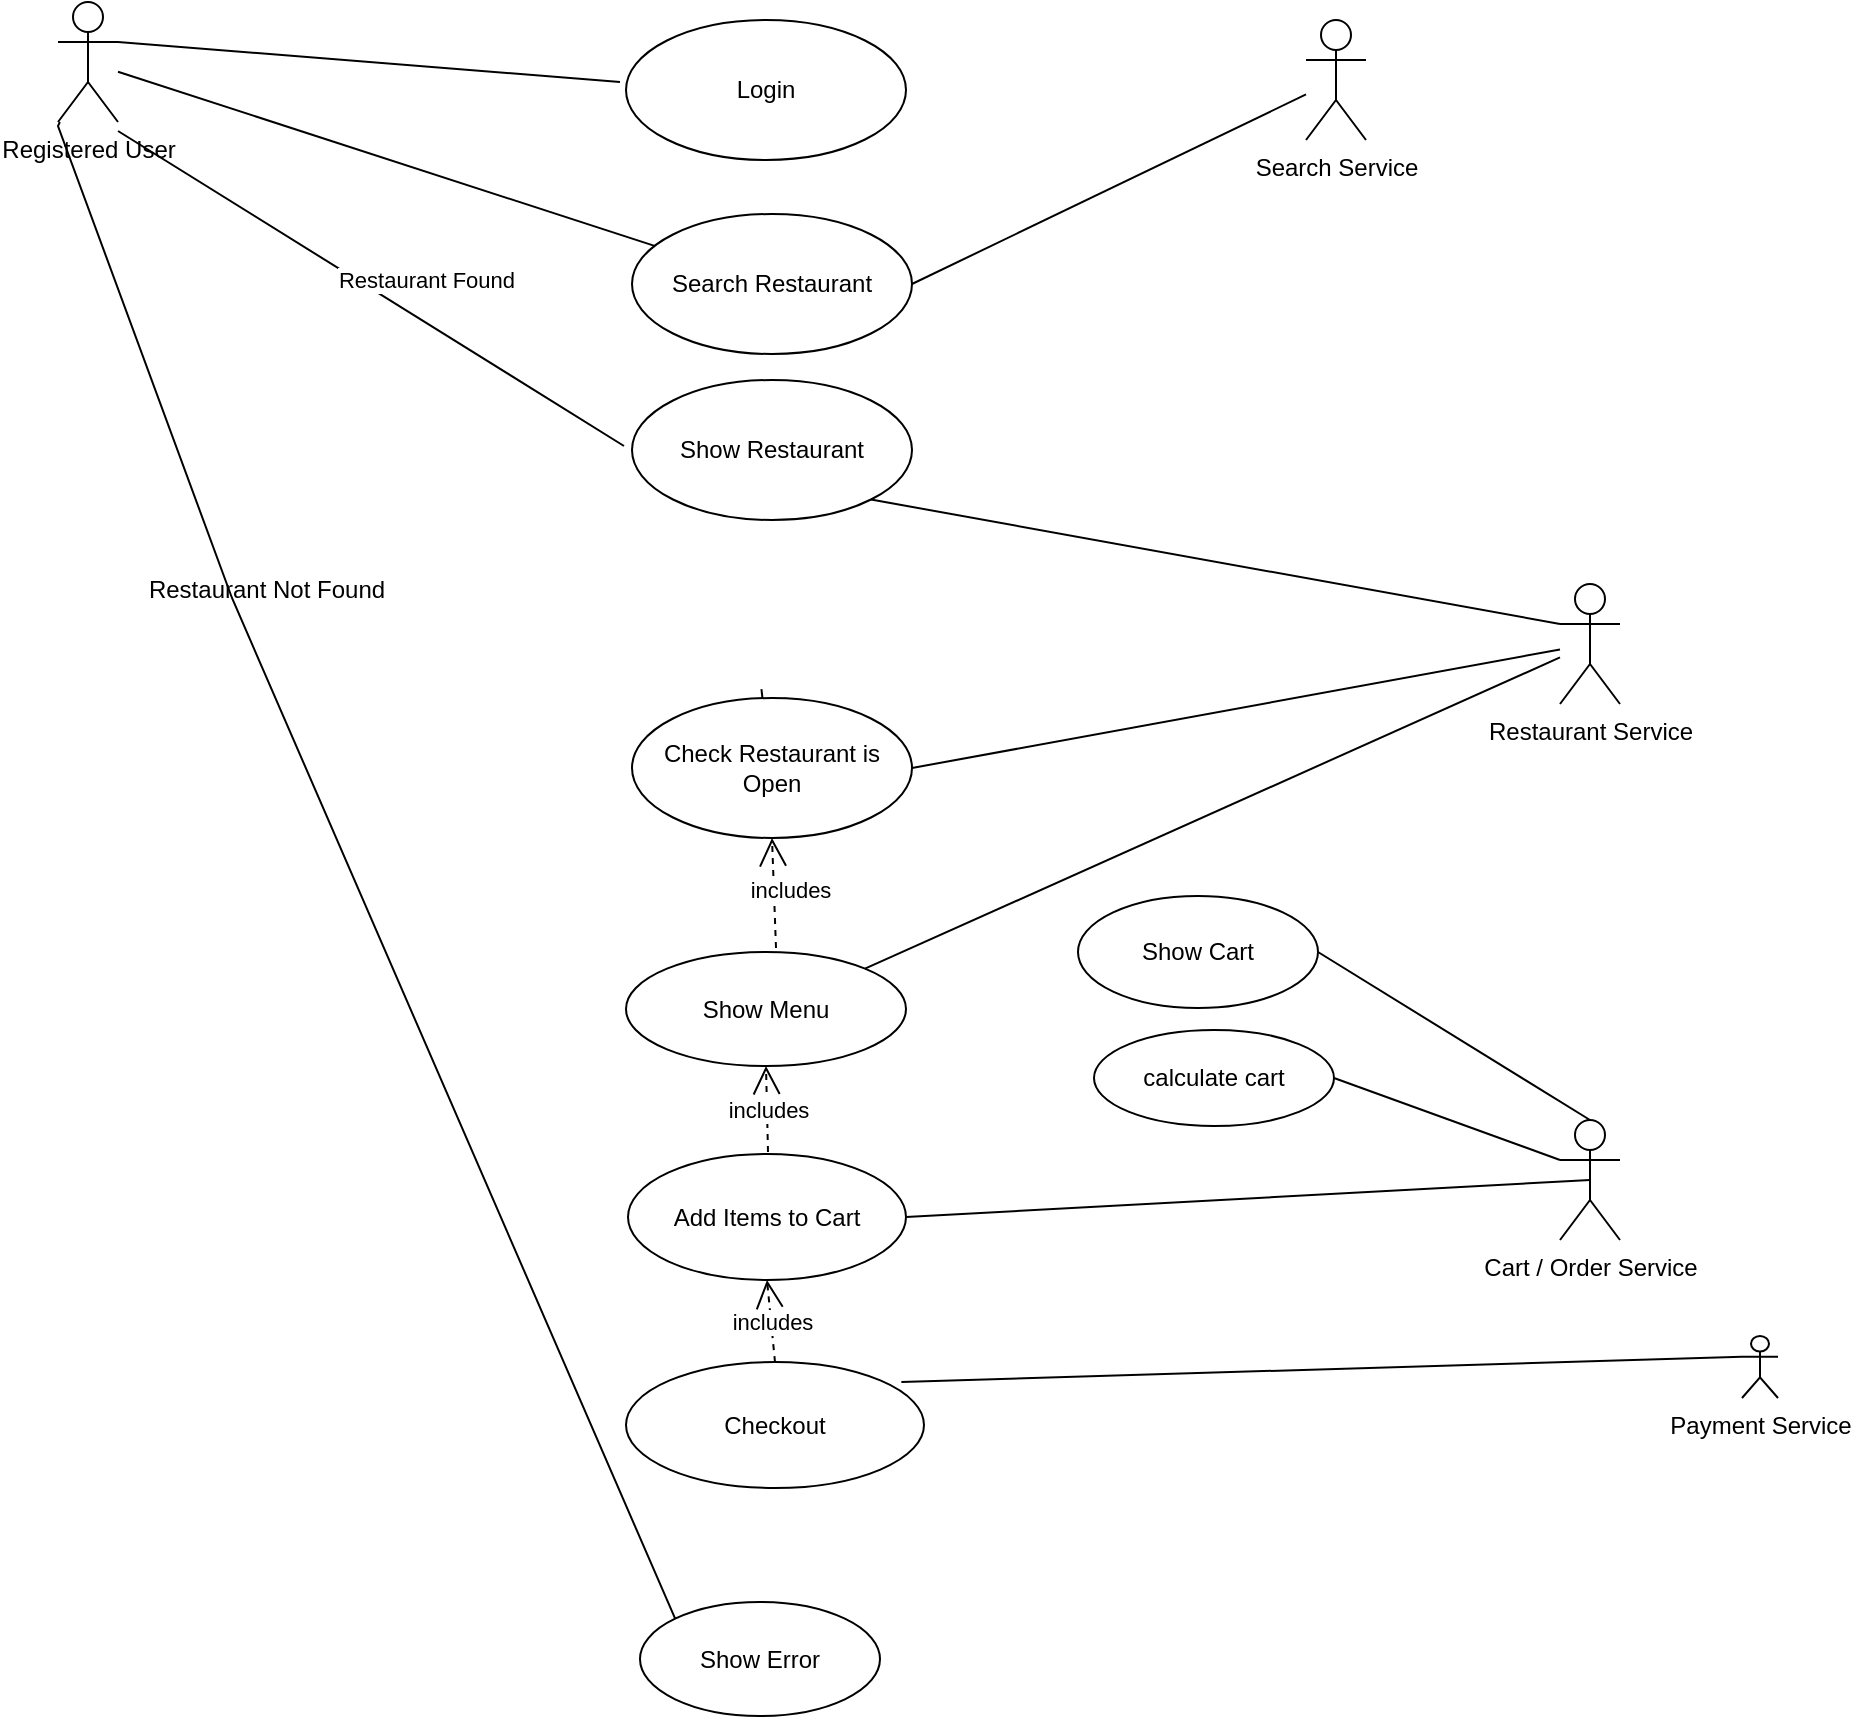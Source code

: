 <mxfile version="20.2.8" type="github">
  <diagram id="Gc56okPIPnoX1KRrJZP3" name="Page-2">
    <mxGraphModel dx="1632" dy="394" grid="0" gridSize="10" guides="1" tooltips="1" connect="1" arrows="1" fold="1" page="1" pageScale="1" pageWidth="850" pageHeight="1100" math="0" shadow="0">
      <root>
        <mxCell id="0" />
        <mxCell id="1" parent="0" />
        <mxCell id="q2nArMllGaRogXJ_JWfW-6" value="Registered User" style="shape=umlActor;verticalLabelPosition=bottom;verticalAlign=top;html=1;" vertex="1" parent="1">
          <mxGeometry x="-794" y="81" width="30" height="60" as="geometry" />
        </mxCell>
        <mxCell id="q2nArMllGaRogXJ_JWfW-7" value="Login" style="ellipse;whiteSpace=wrap;html=1;" vertex="1" parent="1">
          <mxGeometry x="-510" y="90" width="140" height="70" as="geometry" />
        </mxCell>
        <mxCell id="q2nArMllGaRogXJ_JWfW-8" value="Search Service" style="shape=umlActor;verticalLabelPosition=bottom;verticalAlign=top;html=1;" vertex="1" parent="1">
          <mxGeometry x="-170" y="90" width="30" height="60" as="geometry" />
        </mxCell>
        <mxCell id="q2nArMllGaRogXJ_JWfW-13" value="Search Restaurant" style="ellipse;whiteSpace=wrap;html=1;" vertex="1" parent="1">
          <mxGeometry x="-507" y="187" width="140" height="70" as="geometry" />
        </mxCell>
        <mxCell id="q2nArMllGaRogXJ_JWfW-14" value="Show Restaurant" style="ellipse;whiteSpace=wrap;html=1;" vertex="1" parent="1">
          <mxGeometry x="-507" y="270" width="140" height="70" as="geometry" />
        </mxCell>
        <mxCell id="q2nArMllGaRogXJ_JWfW-21" value="" style="endArrow=none;html=1;rounded=0;entryX=1;entryY=0.5;entryDx=0;entryDy=0;" edge="1" parent="1" source="q2nArMllGaRogXJ_JWfW-8" target="q2nArMllGaRogXJ_JWfW-13">
          <mxGeometry width="50" height="50" relative="1" as="geometry">
            <mxPoint x="-233" y="240" as="sourcePoint" />
            <mxPoint x="-312" y="204" as="targetPoint" />
            <Array as="points" />
          </mxGeometry>
        </mxCell>
        <mxCell id="q2nArMllGaRogXJ_JWfW-22" value="" style="endArrow=none;html=1;rounded=0;" edge="1" parent="1" source="q2nArMllGaRogXJ_JWfW-6" target="q2nArMllGaRogXJ_JWfW-13">
          <mxGeometry width="50" height="50" relative="1" as="geometry">
            <mxPoint x="-494" y="287" as="sourcePoint" />
            <mxPoint x="-444" y="237" as="targetPoint" />
            <Array as="points" />
          </mxGeometry>
        </mxCell>
        <mxCell id="q2nArMllGaRogXJ_JWfW-24" value="" style="endArrow=none;html=1;rounded=0;exitX=1;exitY=0.333;exitDx=0;exitDy=0;exitPerimeter=0;" edge="1" parent="1" source="q2nArMllGaRogXJ_JWfW-6">
          <mxGeometry width="50" height="50" relative="1" as="geometry">
            <mxPoint x="-669" y="123" as="sourcePoint" />
            <mxPoint x="-513" y="121" as="targetPoint" />
          </mxGeometry>
        </mxCell>
        <mxCell id="q2nArMllGaRogXJ_JWfW-28" value="Show Menu" style="ellipse;whiteSpace=wrap;html=1;" vertex="1" parent="1">
          <mxGeometry x="-510" y="556" width="140" height="57" as="geometry" />
        </mxCell>
        <mxCell id="q2nArMllGaRogXJ_JWfW-29" value="Restaurant Service" style="shape=umlActor;verticalLabelPosition=bottom;verticalAlign=top;html=1;" vertex="1" parent="1">
          <mxGeometry x="-43" y="372" width="30" height="60" as="geometry" />
        </mxCell>
        <mxCell id="q2nArMllGaRogXJ_JWfW-31" value="includes" style="endArrow=open;endSize=12;dashed=1;html=1;rounded=0;exitX=0.5;exitY=0;exitDx=0;exitDy=0;startArrow=none;" edge="1" parent="1" source="q2nArMllGaRogXJ_JWfW-26">
          <mxGeometry width="160" relative="1" as="geometry">
            <mxPoint x="-441" y="477" as="sourcePoint" />
            <mxPoint x="-441" y="440" as="targetPoint" />
            <Array as="points" />
          </mxGeometry>
        </mxCell>
        <mxCell id="q2nArMllGaRogXJ_JWfW-26" value="Check Restaurant is Open" style="ellipse;whiteSpace=wrap;html=1;" vertex="1" parent="1">
          <mxGeometry x="-507" y="429" width="140" height="70" as="geometry" />
        </mxCell>
        <mxCell id="q2nArMllGaRogXJ_JWfW-33" value="" style="endArrow=none;html=1;rounded=0;exitX=1;exitY=0.5;exitDx=0;exitDy=0;" edge="1" parent="1" source="q2nArMllGaRogXJ_JWfW-26" target="q2nArMllGaRogXJ_JWfW-29">
          <mxGeometry width="50" height="50" relative="1" as="geometry">
            <mxPoint x="-494" y="369" as="sourcePoint" />
            <mxPoint x="-444" y="319" as="targetPoint" />
            <Array as="points" />
          </mxGeometry>
        </mxCell>
        <mxCell id="q2nArMllGaRogXJ_JWfW-34" value="Show Error" style="ellipse;whiteSpace=wrap;html=1;" vertex="1" parent="1">
          <mxGeometry x="-503" y="881" width="120" height="57" as="geometry" />
        </mxCell>
        <mxCell id="q2nArMllGaRogXJ_JWfW-35" value="" style="endArrow=none;html=1;rounded=0;exitX=0;exitY=0;exitDx=0;exitDy=0;" edge="1" parent="1" source="q2nArMllGaRogXJ_JWfW-34" target="q2nArMllGaRogXJ_JWfW-6">
          <mxGeometry width="50" height="50" relative="1" as="geometry">
            <mxPoint x="-469" y="1063" as="sourcePoint" />
            <mxPoint x="-444" y="319" as="targetPoint" />
            <Array as="points">
              <mxPoint x="-707" y="379" />
              <mxPoint x="-794" y="143" />
            </Array>
          </mxGeometry>
        </mxCell>
        <mxCell id="q2nArMllGaRogXJ_JWfW-36" value="" style="endArrow=none;html=1;rounded=0;" edge="1" parent="1">
          <mxGeometry width="50" height="50" relative="1" as="geometry">
            <mxPoint x="-511" y="303" as="sourcePoint" />
            <mxPoint x="-764" y="145.5" as="targetPoint" />
          </mxGeometry>
        </mxCell>
        <mxCell id="q2nArMllGaRogXJ_JWfW-37" value="Restaurant Found" style="edgeLabel;html=1;align=center;verticalAlign=middle;resizable=0;points=[];rotation=0;" vertex="1" connectable="0" parent="q2nArMllGaRogXJ_JWfW-36">
          <mxGeometry x="0.154" y="1" relative="1" as="geometry">
            <mxPoint x="47" y="7" as="offset" />
          </mxGeometry>
        </mxCell>
        <mxCell id="q2nArMllGaRogXJ_JWfW-38" value="includes" style="endArrow=open;endSize=12;dashed=1;html=1;rounded=0;entryX=0.5;entryY=1;entryDx=0;entryDy=0;" edge="1" parent="1" target="q2nArMllGaRogXJ_JWfW-26">
          <mxGeometry x="0.044" y="-8" width="160" relative="1" as="geometry">
            <mxPoint x="-435" y="554" as="sourcePoint" />
            <mxPoint x="-389" y="430" as="targetPoint" />
            <mxPoint as="offset" />
          </mxGeometry>
        </mxCell>
        <mxCell id="q2nArMllGaRogXJ_JWfW-39" value="Restaurant Not Found" style="text;html=1;align=center;verticalAlign=middle;resizable=0;points=[];autosize=1;strokeColor=none;fillColor=none;" vertex="1" parent="1">
          <mxGeometry x="-758" y="362" width="136" height="26" as="geometry" />
        </mxCell>
        <mxCell id="q2nArMllGaRogXJ_JWfW-40" value="" style="endArrow=none;html=1;rounded=0;exitX=1;exitY=0;exitDx=0;exitDy=0;" edge="1" parent="1" source="q2nArMllGaRogXJ_JWfW-28" target="q2nArMllGaRogXJ_JWfW-29">
          <mxGeometry width="50" height="50" relative="1" as="geometry">
            <mxPoint x="-494" y="573" as="sourcePoint" />
            <mxPoint x="-191" y="425" as="targetPoint" />
          </mxGeometry>
        </mxCell>
        <mxCell id="q2nArMllGaRogXJ_JWfW-41" value="Payment Service" style="shape=umlActor;verticalLabelPosition=bottom;verticalAlign=top;html=1;outlineConnect=0;" vertex="1" parent="1">
          <mxGeometry x="48" y="748" width="18" height="31" as="geometry" />
        </mxCell>
        <mxCell id="q2nArMllGaRogXJ_JWfW-43" value="Add Items to Cart" style="ellipse;whiteSpace=wrap;html=1;" vertex="1" parent="1">
          <mxGeometry x="-509" y="657" width="139" height="63" as="geometry" />
        </mxCell>
        <mxCell id="q2nArMllGaRogXJ_JWfW-44" value="Checkout" style="ellipse;whiteSpace=wrap;html=1;" vertex="1" parent="1">
          <mxGeometry x="-510" y="761" width="149" height="63" as="geometry" />
        </mxCell>
        <mxCell id="q2nArMllGaRogXJ_JWfW-45" value="" style="endArrow=none;html=1;rounded=0;exitX=0.924;exitY=0.159;exitDx=0;exitDy=0;exitPerimeter=0;entryX=0;entryY=0.333;entryDx=0;entryDy=0;entryPerimeter=0;" edge="1" parent="1" source="q2nArMllGaRogXJ_JWfW-44" target="q2nArMllGaRogXJ_JWfW-41">
          <mxGeometry width="50" height="50" relative="1" as="geometry">
            <mxPoint x="-491" y="677" as="sourcePoint" />
            <mxPoint x="21" y="529" as="targetPoint" />
            <Array as="points" />
          </mxGeometry>
        </mxCell>
        <mxCell id="q2nArMllGaRogXJ_JWfW-46" value="Cart / Order Service" style="shape=umlActor;verticalLabelPosition=bottom;verticalAlign=top;html=1;outlineConnect=0;" vertex="1" parent="1">
          <mxGeometry x="-43" y="640" width="30" height="60" as="geometry" />
        </mxCell>
        <mxCell id="q2nArMllGaRogXJ_JWfW-49" value="" style="endArrow=none;html=1;rounded=0;exitX=1;exitY=0.5;exitDx=0;exitDy=0;entryX=0.5;entryY=0.5;entryDx=0;entryDy=0;entryPerimeter=0;" edge="1" parent="1" source="q2nArMllGaRogXJ_JWfW-43" target="q2nArMllGaRogXJ_JWfW-46">
          <mxGeometry width="50" height="50" relative="1" as="geometry">
            <mxPoint x="-372" y="677" as="sourcePoint" />
            <mxPoint x="-313" y="619" as="targetPoint" />
          </mxGeometry>
        </mxCell>
        <mxCell id="q2nArMllGaRogXJ_JWfW-55" value="includes" style="endArrow=open;endSize=12;dashed=1;html=1;rounded=0;entryX=0.5;entryY=1;entryDx=0;entryDy=0;" edge="1" parent="1" target="q2nArMllGaRogXJ_JWfW-28">
          <mxGeometry width="160" relative="1" as="geometry">
            <mxPoint x="-439" y="656" as="sourcePoint" />
            <mxPoint x="-318" y="633" as="targetPoint" />
          </mxGeometry>
        </mxCell>
        <mxCell id="q2nArMllGaRogXJ_JWfW-56" value="includes" style="endArrow=open;endSize=12;dashed=1;html=1;rounded=0;exitX=0.5;exitY=0;exitDx=0;exitDy=0;entryX=0.5;entryY=1;entryDx=0;entryDy=0;" edge="1" parent="1" source="q2nArMllGaRogXJ_JWfW-44" target="q2nArMllGaRogXJ_JWfW-43">
          <mxGeometry width="160" relative="1" as="geometry">
            <mxPoint x="-478" y="730" as="sourcePoint" />
            <mxPoint x="-439" y="723" as="targetPoint" />
          </mxGeometry>
        </mxCell>
        <mxCell id="q2nArMllGaRogXJ_JWfW-57" value="" style="endArrow=none;html=1;rounded=0;entryX=0;entryY=0.333;entryDx=0;entryDy=0;entryPerimeter=0;exitX=1;exitY=1;exitDx=0;exitDy=0;" edge="1" parent="1" source="q2nArMllGaRogXJ_JWfW-14" target="q2nArMllGaRogXJ_JWfW-29">
          <mxGeometry width="50" height="50" relative="1" as="geometry">
            <mxPoint x="-389" y="341" as="sourcePoint" />
            <mxPoint x="-373" y="265" as="targetPoint" />
          </mxGeometry>
        </mxCell>
        <mxCell id="q2nArMllGaRogXJ_JWfW-58" value="" style="endArrow=none;html=1;rounded=0;entryX=0.5;entryY=0;entryDx=0;entryDy=0;entryPerimeter=0;exitX=1;exitY=0.5;exitDx=0;exitDy=0;" edge="1" parent="1" source="q2nArMllGaRogXJ_JWfW-59" target="q2nArMllGaRogXJ_JWfW-46">
          <mxGeometry width="50" height="50" relative="1" as="geometry">
            <mxPoint x="-131" y="569" as="sourcePoint" />
            <mxPoint x="-335" y="535" as="targetPoint" />
          </mxGeometry>
        </mxCell>
        <mxCell id="q2nArMllGaRogXJ_JWfW-59" value="Show Cart" style="ellipse;whiteSpace=wrap;html=1;" vertex="1" parent="1">
          <mxGeometry x="-284" y="528" width="120" height="56" as="geometry" />
        </mxCell>
        <mxCell id="q2nArMllGaRogXJ_JWfW-60" value="calculate cart" style="ellipse;whiteSpace=wrap;html=1;" vertex="1" parent="1">
          <mxGeometry x="-276" y="595" width="120" height="48" as="geometry" />
        </mxCell>
        <mxCell id="q2nArMllGaRogXJ_JWfW-61" value="" style="endArrow=none;html=1;rounded=0;exitX=1;exitY=0.5;exitDx=0;exitDy=0;entryX=0;entryY=0.333;entryDx=0;entryDy=0;entryPerimeter=0;" edge="1" parent="1" source="q2nArMllGaRogXJ_JWfW-60" target="q2nArMllGaRogXJ_JWfW-46">
          <mxGeometry width="50" height="50" relative="1" as="geometry">
            <mxPoint x="-336" y="545" as="sourcePoint" />
            <mxPoint x="-286" y="495" as="targetPoint" />
          </mxGeometry>
        </mxCell>
      </root>
    </mxGraphModel>
  </diagram>
</mxfile>
